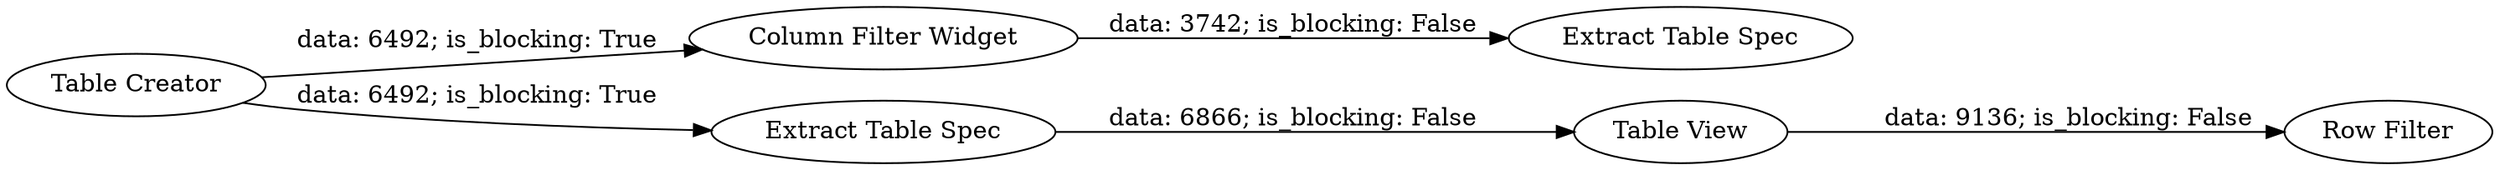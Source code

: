 digraph {
	"-4032732900906589914_174" [label="Column Filter Widget"]
	"-4032732900906589914_153" [label="Table Creator"]
	"-4032732900906589914_173" [label="Table View"]
	"-4032732900906589914_171" [label="Row Filter"]
	"-4032732900906589914_176" [label="Extract Table Spec"]
	"-4032732900906589914_169" [label="Extract Table Spec"]
	"-4032732900906589914_174" -> "-4032732900906589914_176" [label="data: 3742; is_blocking: False"]
	"-4032732900906589914_169" -> "-4032732900906589914_173" [label="data: 6866; is_blocking: False"]
	"-4032732900906589914_153" -> "-4032732900906589914_169" [label="data: 6492; is_blocking: True"]
	"-4032732900906589914_153" -> "-4032732900906589914_174" [label="data: 6492; is_blocking: True"]
	"-4032732900906589914_173" -> "-4032732900906589914_171" [label="data: 9136; is_blocking: False"]
	rankdir=LR
}
